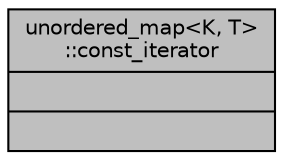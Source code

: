 digraph "unordered_map&lt;K, T&gt;::const_iterator"
{
 // INTERACTIVE_SVG=YES
  bgcolor="transparent";
  edge [fontname="Helvetica",fontsize="10",labelfontname="Helvetica",labelfontsize="10"];
  node [fontname="Helvetica",fontsize="10",shape=record];
  Node1 [label="{unordered_map\<K, T\>\l::const_iterator\n||}",height=0.2,width=0.4,color="black", fillcolor="grey75", style="filled", fontcolor="black"];
}
